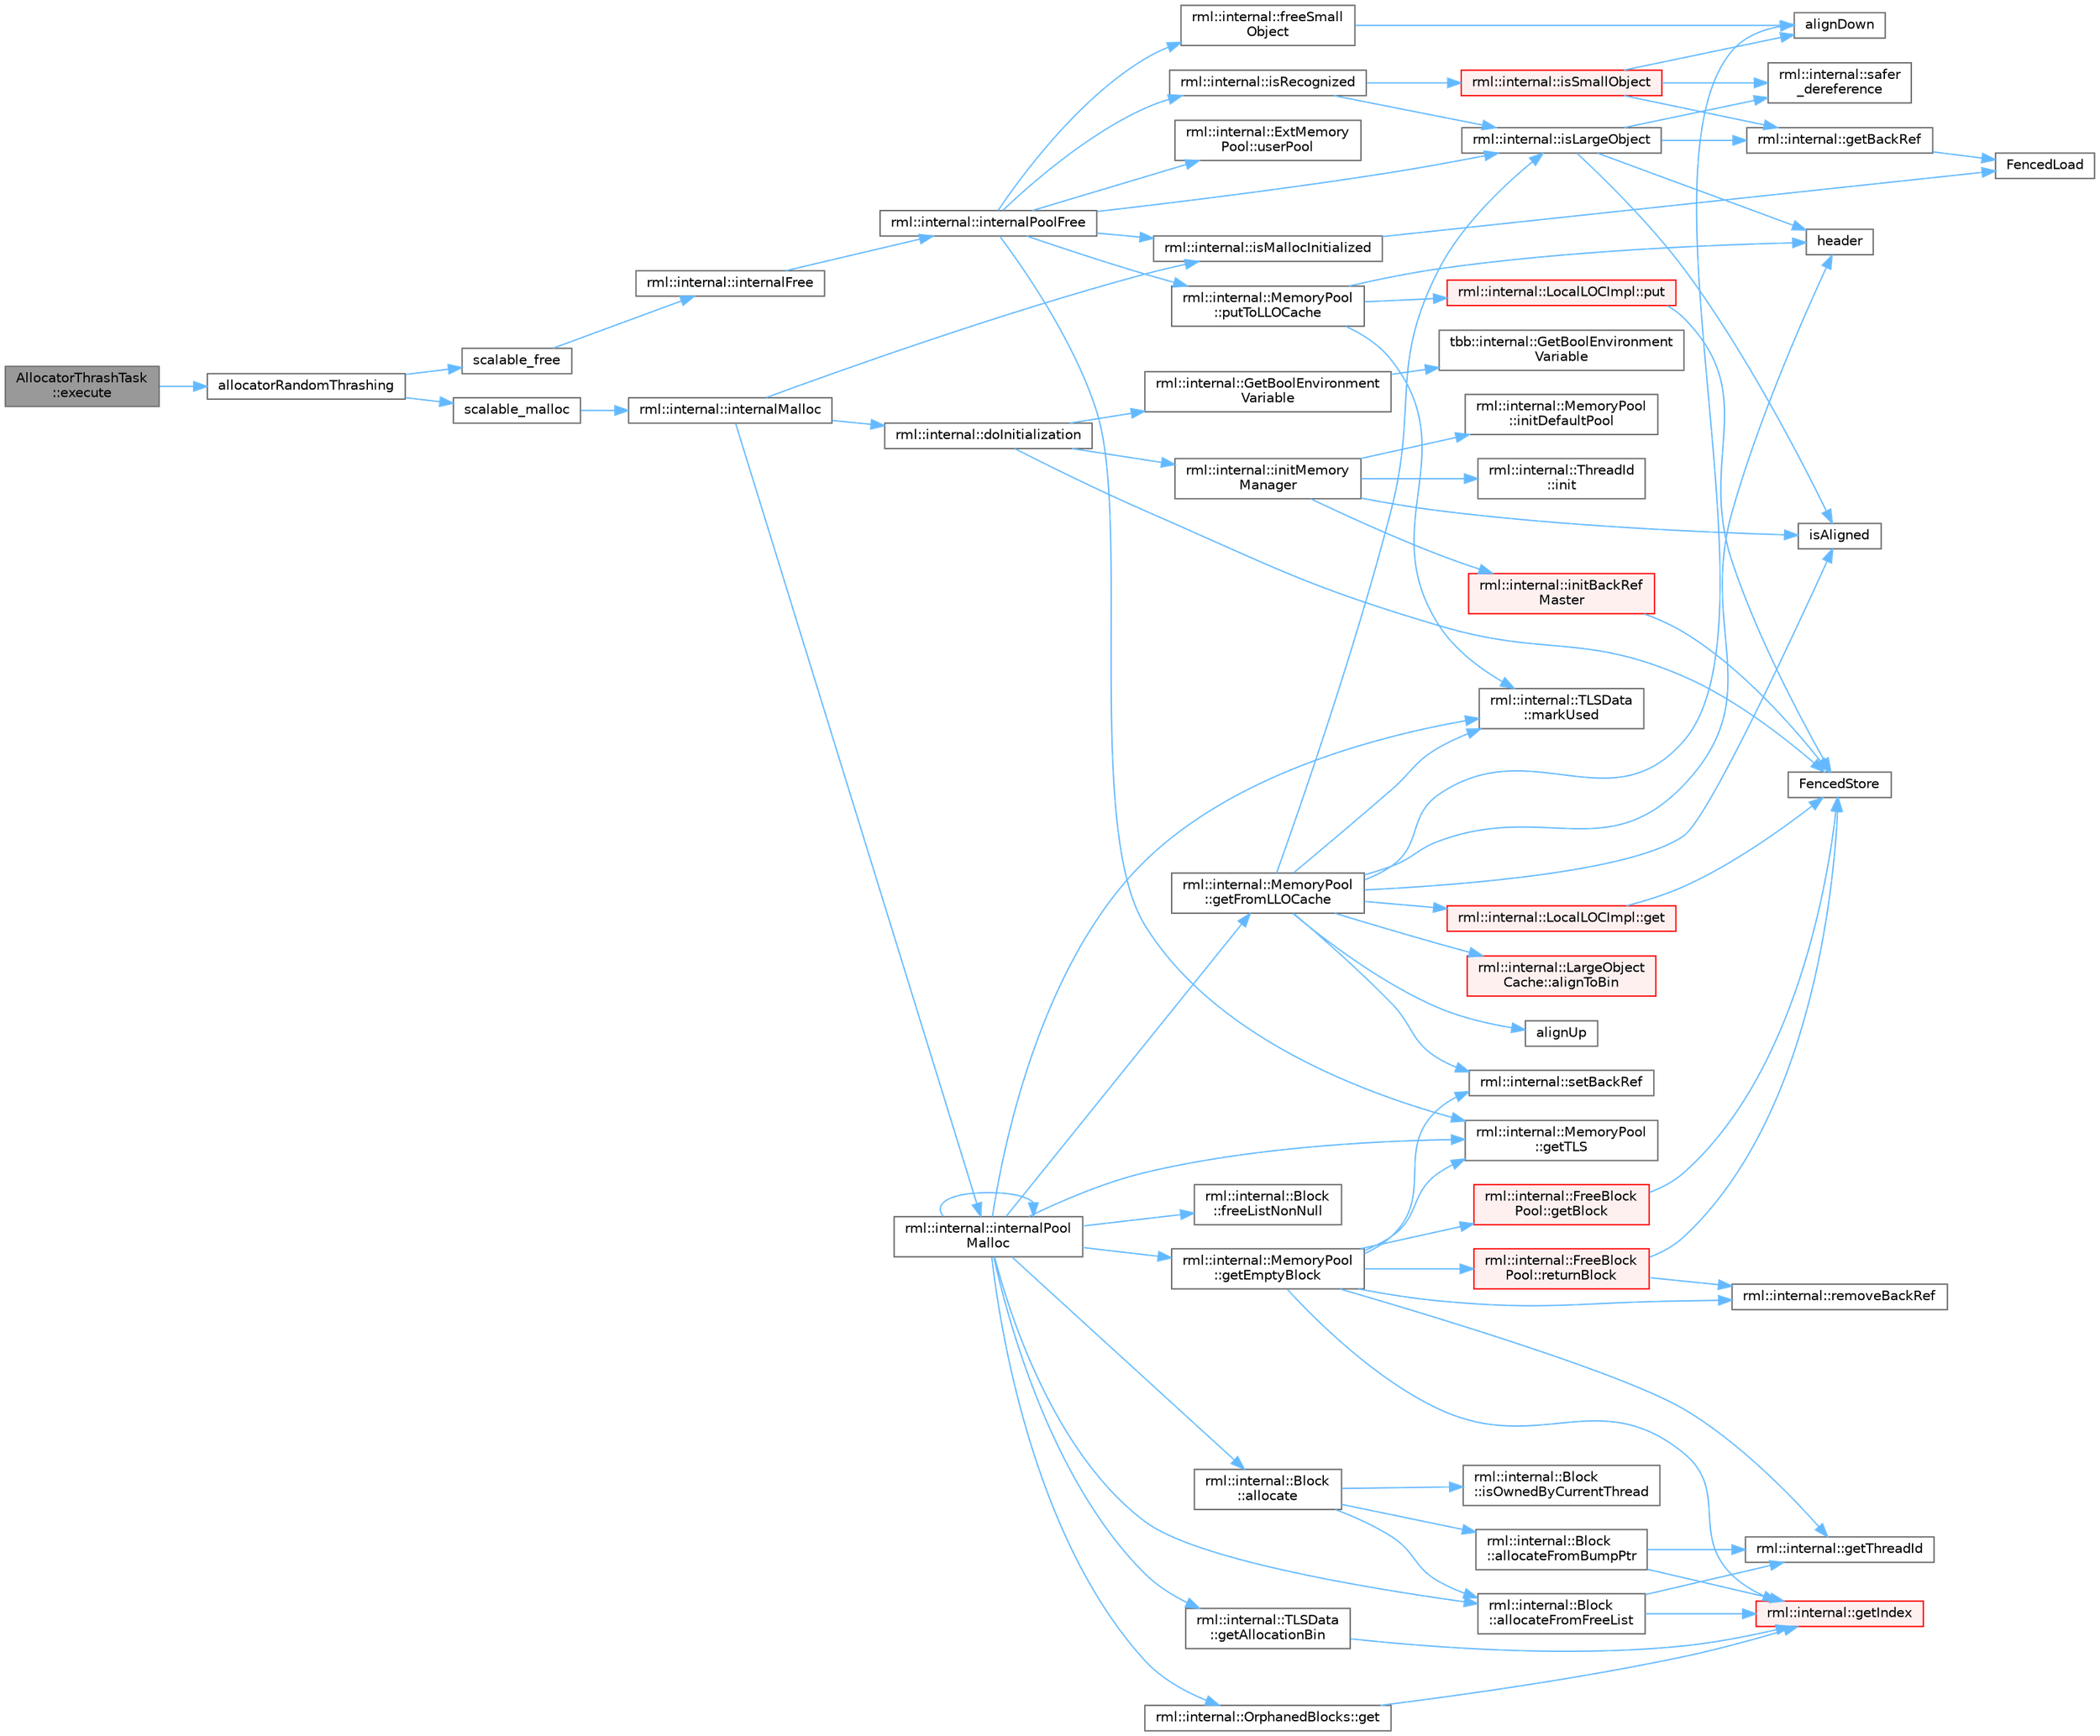 digraph "AllocatorThrashTask::execute"
{
 // LATEX_PDF_SIZE
  bgcolor="transparent";
  edge [fontname=Helvetica,fontsize=10,labelfontname=Helvetica,labelfontsize=10];
  node [fontname=Helvetica,fontsize=10,shape=box,height=0.2,width=0.4];
  rankdir="LR";
  Node1 [id="Node000001",label="AllocatorThrashTask\l::execute",height=0.2,width=0.4,color="gray40", fillcolor="grey60", style="filled", fontcolor="black",tooltip=" "];
  Node1 -> Node2 [id="edge81_Node000001_Node000002",color="steelblue1",style="solid",tooltip=" "];
  Node2 [id="Node000002",label="allocatorRandomThrashing",height=0.2,width=0.4,color="grey40", fillcolor="white", style="filled",URL="$test__malloc__shutdown__hang_8cpp.html#a8d71bd319d3fcceea3c1deacdf7691e3",tooltip=" "];
  Node2 -> Node3 [id="edge82_Node000002_Node000003",color="steelblue1",style="solid",tooltip=" "];
  Node3 [id="Node000003",label="scalable_free",height=0.2,width=0.4,color="grey40", fillcolor="white", style="filled",URL="$group__memory__allocation.html#ga2ad3952b8c4dd7d293e02ae18fc37b84",tooltip=" "];
  Node3 -> Node4 [id="edge83_Node000003_Node000004",color="steelblue1",style="solid",tooltip=" "];
  Node4 [id="Node000004",label="rml::internal::internalFree",height=0.2,width=0.4,color="grey40", fillcolor="white", style="filled",URL="$namespacerml_1_1internal.html#a91eeaa067e3fdf5618b5a65b8b368231",tooltip=" "];
  Node4 -> Node5 [id="edge84_Node000004_Node000005",color="steelblue1",style="solid",tooltip=" "];
  Node5 [id="Node000005",label="rml::internal::internalPoolFree",height=0.2,width=0.4,color="grey40", fillcolor="white", style="filled",URL="$namespacerml_1_1internal.html#a8bff2023b8463f38317c75980f21e0db",tooltip=" "];
  Node5 -> Node6 [id="edge85_Node000005_Node000006",color="steelblue1",style="solid",tooltip=" "];
  Node6 [id="Node000006",label="rml::internal::freeSmall\lObject",height=0.2,width=0.4,color="grey40", fillcolor="white", style="filled",URL="$namespacerml_1_1internal.html#adeac248637575859a6e8f733ba15060e",tooltip=" "];
  Node6 -> Node7 [id="edge86_Node000006_Node000007",color="steelblue1",style="solid",tooltip=" "];
  Node7 [id="Node000007",label="alignDown",height=0.2,width=0.4,color="grey40", fillcolor="white", style="filled",URL="$shared__utils_8h.html#ab3918cd2395835f90b78b96d4e1e2390",tooltip=" "];
  Node5 -> Node8 [id="edge87_Node000005_Node000008",color="steelblue1",style="solid",tooltip=" "];
  Node8 [id="Node000008",label="rml::internal::MemoryPool\l::getTLS",height=0.2,width=0.4,color="grey40", fillcolor="white", style="filled",URL="$classrml_1_1internal_1_1_memory_pool.html#acdf684e1b29c9d00886d97b909798488",tooltip=" "];
  Node5 -> Node9 [id="edge88_Node000005_Node000009",color="steelblue1",style="solid",tooltip=" "];
  Node9 [id="Node000009",label="rml::internal::isLargeObject",height=0.2,width=0.4,color="grey40", fillcolor="white", style="filled",URL="$namespacerml_1_1internal.html#a730f387568a0a522e003dca4246eb393",tooltip=" "];
  Node9 -> Node10 [id="edge89_Node000009_Node000010",color="steelblue1",style="solid",tooltip=" "];
  Node10 [id="Node000010",label="rml::internal::getBackRef",height=0.2,width=0.4,color="grey40", fillcolor="white", style="filled",URL="$namespacerml_1_1internal.html#a674d3a46d675ee1887142a9118f48927",tooltip=" "];
  Node10 -> Node11 [id="edge90_Node000010_Node000011",color="steelblue1",style="solid",tooltip=" "];
  Node11 [id="Node000011",label="FencedLoad",height=0.2,width=0.4,color="grey40", fillcolor="white", style="filled",URL="$_synchronize_8h.html#a0792980ea26344eaf2fc0a4112b5d848",tooltip=" "];
  Node9 -> Node12 [id="edge91_Node000009_Node000012",color="steelblue1",style="solid",tooltip=" "];
  Node12 [id="Node000012",label="header",height=0.2,width=0.4,color="grey40", fillcolor="white", style="filled",URL="$cblat1_8f.html#a410931b600854e6dd3e253731606117e",tooltip=" "];
  Node9 -> Node13 [id="edge92_Node000009_Node000013",color="steelblue1",style="solid",tooltip=" "];
  Node13 [id="Node000013",label="isAligned",height=0.2,width=0.4,color="grey40", fillcolor="white", style="filled",URL="$_customize_8h.html#a717f2c2c0501922cd654a5ebf49b287e",tooltip=" "];
  Node9 -> Node14 [id="edge93_Node000009_Node000014",color="steelblue1",style="solid",tooltip=" "];
  Node14 [id="Node000014",label="rml::internal::safer\l_dereference",height=0.2,width=0.4,color="grey40", fillcolor="white", style="filled",URL="$namespacerml_1_1internal.html#ad1ffc431b9c2d1e7109a72599d761792",tooltip=" "];
  Node5 -> Node15 [id="edge94_Node000005_Node000015",color="steelblue1",style="solid",tooltip=" "];
  Node15 [id="Node000015",label="rml::internal::isMallocInitialized",height=0.2,width=0.4,color="grey40", fillcolor="white", style="filled",URL="$namespacerml_1_1internal.html#a61c4d632ea815cbeea8ed0ee72e06ac7",tooltip=" "];
  Node15 -> Node11 [id="edge95_Node000015_Node000011",color="steelblue1",style="solid",tooltip=" "];
  Node5 -> Node16 [id="edge96_Node000005_Node000016",color="steelblue1",style="solid",tooltip=" "];
  Node16 [id="Node000016",label="rml::internal::isRecognized",height=0.2,width=0.4,color="grey40", fillcolor="white", style="filled",URL="$namespacerml_1_1internal.html#abe52e5f71a9571929c11e06738d0864f",tooltip=" "];
  Node16 -> Node9 [id="edge97_Node000016_Node000009",color="steelblue1",style="solid",tooltip=" "];
  Node16 -> Node17 [id="edge98_Node000016_Node000017",color="steelblue1",style="solid",tooltip=" "];
  Node17 [id="Node000017",label="rml::internal::isSmallObject",height=0.2,width=0.4,color="red", fillcolor="#FFF0F0", style="filled",URL="$namespacerml_1_1internal.html#a44371ad68e0e7931776e8e128764ae79",tooltip=" "];
  Node17 -> Node7 [id="edge99_Node000017_Node000007",color="steelblue1",style="solid",tooltip=" "];
  Node17 -> Node10 [id="edge100_Node000017_Node000010",color="steelblue1",style="solid",tooltip=" "];
  Node17 -> Node14 [id="edge101_Node000017_Node000014",color="steelblue1",style="solid",tooltip=" "];
  Node5 -> Node24 [id="edge102_Node000005_Node000024",color="steelblue1",style="solid",tooltip=" "];
  Node24 [id="Node000024",label="rml::internal::MemoryPool\l::putToLLOCache",height=0.2,width=0.4,color="grey40", fillcolor="white", style="filled",URL="$classrml_1_1internal_1_1_memory_pool.html#aedf33ac6b570a3847f86ad528de00149",tooltip=" "];
  Node24 -> Node12 [id="edge103_Node000024_Node000012",color="steelblue1",style="solid",tooltip=" "];
  Node24 -> Node25 [id="edge104_Node000024_Node000025",color="steelblue1",style="solid",tooltip=" "];
  Node25 [id="Node000025",label="rml::internal::TLSData\l::markUsed",height=0.2,width=0.4,color="grey40", fillcolor="white", style="filled",URL="$classrml_1_1internal_1_1_t_l_s_data.html#afabda6a63ddb1942d1d5a7a06f41e2ae",tooltip=" "];
  Node24 -> Node26 [id="edge105_Node000024_Node000026",color="steelblue1",style="solid",tooltip=" "];
  Node26 [id="Node000026",label="rml::internal::LocalLOCImpl::put",height=0.2,width=0.4,color="red", fillcolor="#FFF0F0", style="filled",URL="$classrml_1_1internal_1_1_local_l_o_c_impl.html#a40f0e9cea1a99d95d786f52e2dc8add9",tooltip=" "];
  Node26 -> Node28 [id="edge106_Node000026_Node000028",color="steelblue1",style="solid",tooltip=" "];
  Node28 [id="Node000028",label="FencedStore",height=0.2,width=0.4,color="grey40", fillcolor="white", style="filled",URL="$_synchronize_8h.html#a19886ee3899c0a2435ea9840116ea325",tooltip=" "];
  Node5 -> Node30 [id="edge107_Node000005_Node000030",color="steelblue1",style="solid",tooltip=" "];
  Node30 [id="Node000030",label="rml::internal::ExtMemory\lPool::userPool",height=0.2,width=0.4,color="grey40", fillcolor="white", style="filled",URL="$structrml_1_1internal_1_1_ext_memory_pool.html#a6f02801fa5ba692cf62457c0a80079cc",tooltip=" "];
  Node2 -> Node31 [id="edge108_Node000002_Node000031",color="steelblue1",style="solid",tooltip=" "];
  Node31 [id="Node000031",label="scalable_malloc",height=0.2,width=0.4,color="grey40", fillcolor="white", style="filled",URL="$group__memory__allocation.html#ga2fcb23ca500304f69173dd13ad7e1389",tooltip=" "];
  Node31 -> Node32 [id="edge109_Node000031_Node000032",color="steelblue1",style="solid",tooltip=" "];
  Node32 [id="Node000032",label="rml::internal::internalMalloc",height=0.2,width=0.4,color="grey40", fillcolor="white", style="filled",URL="$namespacerml_1_1internal.html#a19b0fbc5aaa4b08cc412bb5777b01f89",tooltip=" "];
  Node32 -> Node33 [id="edge110_Node000032_Node000033",color="steelblue1",style="solid",tooltip=" "];
  Node33 [id="Node000033",label="rml::internal::doInitialization",height=0.2,width=0.4,color="grey40", fillcolor="white", style="filled",URL="$namespacerml_1_1internal.html#aad59cc02d849210b00c8587544e44e20",tooltip="Ensures that initMemoryManager() is called once and only once."];
  Node33 -> Node28 [id="edge111_Node000033_Node000028",color="steelblue1",style="solid",tooltip=" "];
  Node33 -> Node34 [id="edge112_Node000033_Node000034",color="steelblue1",style="solid",tooltip=" "];
  Node34 [id="Node000034",label="rml::internal::GetBoolEnvironment\lVariable",height=0.2,width=0.4,color="grey40", fillcolor="white", style="filled",URL="$namespacerml_1_1internal.html#acbf202195ce55902f2237ab9e8de3be5",tooltip=" "];
  Node34 -> Node35 [id="edge113_Node000034_Node000035",color="steelblue1",style="solid",tooltip=" "];
  Node35 [id="Node000035",label="tbb::internal::GetBoolEnvironment\lVariable",height=0.2,width=0.4,color="grey40", fillcolor="white", style="filled",URL="$namespacetbb_1_1internal.html#a97d6c00654cc85d4c072f1a082c8c28a",tooltip=" "];
  Node33 -> Node36 [id="edge114_Node000033_Node000036",color="steelblue1",style="solid",tooltip=" "];
  Node36 [id="Node000036",label="rml::internal::initMemory\lManager",height=0.2,width=0.4,color="grey40", fillcolor="white", style="filled",URL="$namespacerml_1_1internal.html#ab24be00d5e9e602105742c4b1c7903a4",tooltip=" "];
  Node36 -> Node37 [id="edge115_Node000036_Node000037",color="steelblue1",style="solid",tooltip=" "];
  Node37 [id="Node000037",label="rml::internal::ThreadId\l::init",height=0.2,width=0.4,color="grey40", fillcolor="white", style="filled",URL="$classrml_1_1internal_1_1_thread_id.html#a58d4cb2156367a2fc468f6daf5cbded2",tooltip=" "];
  Node36 -> Node38 [id="edge116_Node000036_Node000038",color="steelblue1",style="solid",tooltip=" "];
  Node38 [id="Node000038",label="rml::internal::initBackRef\lMaster",height=0.2,width=0.4,color="red", fillcolor="#FFF0F0", style="filled",URL="$namespacerml_1_1internal.html#a35c262cb0badff1e3b2a9df6357a344a",tooltip=" "];
  Node38 -> Node28 [id="edge117_Node000038_Node000028",color="steelblue1",style="solid",tooltip=" "];
  Node36 -> Node85 [id="edge118_Node000036_Node000085",color="steelblue1",style="solid",tooltip=" "];
  Node85 [id="Node000085",label="rml::internal::MemoryPool\l::initDefaultPool",height=0.2,width=0.4,color="grey40", fillcolor="white", style="filled",URL="$classrml_1_1internal_1_1_memory_pool.html#add7381e97285946d931d763e07dee7e5",tooltip=" "];
  Node36 -> Node13 [id="edge119_Node000036_Node000013",color="steelblue1",style="solid",tooltip=" "];
  Node32 -> Node86 [id="edge120_Node000032_Node000086",color="steelblue1",style="solid",tooltip=" "];
  Node86 [id="Node000086",label="rml::internal::internalPool\lMalloc",height=0.2,width=0.4,color="grey40", fillcolor="white", style="filled",URL="$namespacerml_1_1internal.html#a341c0310d4c1374c96acc18cd37eba26",tooltip=" "];
  Node86 -> Node87 [id="edge121_Node000086_Node000087",color="steelblue1",style="solid",tooltip=" "];
  Node87 [id="Node000087",label="rml::internal::Block\l::allocate",height=0.2,width=0.4,color="grey40", fillcolor="white", style="filled",URL="$classrml_1_1internal_1_1_block.html#ab304c726e184fcd2cad31e30306e07ab",tooltip=" "];
  Node87 -> Node88 [id="edge122_Node000087_Node000088",color="steelblue1",style="solid",tooltip=" "];
  Node88 [id="Node000088",label="rml::internal::Block\l::allocateFromBumpPtr",height=0.2,width=0.4,color="grey40", fillcolor="white", style="filled",URL="$classrml_1_1internal_1_1_block.html#a15badeb7c104a8f860a7375ed648a43e",tooltip=" "];
  Node88 -> Node89 [id="edge123_Node000088_Node000089",color="steelblue1",style="solid",tooltip=" "];
  Node89 [id="Node000089",label="rml::internal::getIndex",height=0.2,width=0.4,color="red", fillcolor="#FFF0F0", style="filled",URL="$namespacerml_1_1internal.html#a70dcd761b867baccb7ffdb087e52e215",tooltip=" "];
  Node88 -> Node93 [id="edge124_Node000088_Node000093",color="steelblue1",style="solid",tooltip=" "];
  Node93 [id="Node000093",label="rml::internal::getThreadId",height=0.2,width=0.4,color="grey40", fillcolor="white", style="filled",URL="$namespacerml_1_1internal.html#a2877b2db91c23b8b7eb1d37891c40b2b",tooltip=" "];
  Node87 -> Node94 [id="edge125_Node000087_Node000094",color="steelblue1",style="solid",tooltip=" "];
  Node94 [id="Node000094",label="rml::internal::Block\l::allocateFromFreeList",height=0.2,width=0.4,color="grey40", fillcolor="white", style="filled",URL="$classrml_1_1internal_1_1_block.html#a49c5382153edd22b031869f0a822f9f2",tooltip=" "];
  Node94 -> Node89 [id="edge126_Node000094_Node000089",color="steelblue1",style="solid",tooltip=" "];
  Node94 -> Node93 [id="edge127_Node000094_Node000093",color="steelblue1",style="solid",tooltip=" "];
  Node87 -> Node95 [id="edge128_Node000087_Node000095",color="steelblue1",style="solid",tooltip=" "];
  Node95 [id="Node000095",label="rml::internal::Block\l::isOwnedByCurrentThread",height=0.2,width=0.4,color="grey40", fillcolor="white", style="filled",URL="$classrml_1_1internal_1_1_block.html#a764948ac32e7d5689a755e4af99308e2",tooltip=" "];
  Node86 -> Node94 [id="edge129_Node000086_Node000094",color="steelblue1",style="solid",tooltip=" "];
  Node86 -> Node96 [id="edge130_Node000086_Node000096",color="steelblue1",style="solid",tooltip=" "];
  Node96 [id="Node000096",label="rml::internal::Block\l::freeListNonNull",height=0.2,width=0.4,color="grey40", fillcolor="white", style="filled",URL="$classrml_1_1internal_1_1_block.html#a624decb3bf1a4f7ab0b66e3ae0fb1324",tooltip=" "];
  Node86 -> Node97 [id="edge131_Node000086_Node000097",color="steelblue1",style="solid",tooltip=" "];
  Node97 [id="Node000097",label="rml::internal::OrphanedBlocks::get",height=0.2,width=0.4,color="grey40", fillcolor="white", style="filled",URL="$classrml_1_1internal_1_1_orphaned_blocks.html#a3ed9f9cf98cd6c788195e57408c5ed26",tooltip=" "];
  Node97 -> Node89 [id="edge132_Node000097_Node000089",color="steelblue1",style="solid",tooltip=" "];
  Node86 -> Node98 [id="edge133_Node000086_Node000098",color="steelblue1",style="solid",tooltip=" "];
  Node98 [id="Node000098",label="rml::internal::TLSData\l::getAllocationBin",height=0.2,width=0.4,color="grey40", fillcolor="white", style="filled",URL="$classrml_1_1internal_1_1_t_l_s_data.html#a26c607a6304c0fa325c6604cf7c767ea",tooltip=" "];
  Node98 -> Node89 [id="edge134_Node000098_Node000089",color="steelblue1",style="solid",tooltip=" "];
  Node86 -> Node99 [id="edge135_Node000086_Node000099",color="steelblue1",style="solid",tooltip=" "];
  Node99 [id="Node000099",label="rml::internal::MemoryPool\l::getEmptyBlock",height=0.2,width=0.4,color="grey40", fillcolor="white", style="filled",URL="$classrml_1_1internal_1_1_memory_pool.html#a16261e62d2c6418981ade9a7ea23d5d0",tooltip=" "];
  Node99 -> Node100 [id="edge136_Node000099_Node000100",color="steelblue1",style="solid",tooltip=" "];
  Node100 [id="Node000100",label="rml::internal::FreeBlock\lPool::getBlock",height=0.2,width=0.4,color="red", fillcolor="#FFF0F0", style="filled",URL="$classrml_1_1internal_1_1_free_block_pool.html#a3d6745e31d1a809ce90273ba7a8f8ab7",tooltip=" "];
  Node100 -> Node28 [id="edge137_Node000100_Node000028",color="steelblue1",style="solid",tooltip=" "];
  Node99 -> Node89 [id="edge138_Node000099_Node000089",color="steelblue1",style="solid",tooltip=" "];
  Node99 -> Node93 [id="edge139_Node000099_Node000093",color="steelblue1",style="solid",tooltip=" "];
  Node99 -> Node8 [id="edge140_Node000099_Node000008",color="steelblue1",style="solid",tooltip=" "];
  Node99 -> Node101 [id="edge141_Node000099_Node000101",color="steelblue1",style="solid",tooltip=" "];
  Node101 [id="Node000101",label="rml::internal::removeBackRef",height=0.2,width=0.4,color="grey40", fillcolor="white", style="filled",URL="$namespacerml_1_1internal.html#ab8e65fb38698f5544e2b1fa3127bec85",tooltip=" "];
  Node99 -> Node102 [id="edge142_Node000099_Node000102",color="steelblue1",style="solid",tooltip=" "];
  Node102 [id="Node000102",label="rml::internal::FreeBlock\lPool::returnBlock",height=0.2,width=0.4,color="red", fillcolor="#FFF0F0", style="filled",URL="$classrml_1_1internal_1_1_free_block_pool.html#a98adf682213916f2d39812b170938b4a",tooltip=" "];
  Node102 -> Node28 [id="edge143_Node000102_Node000028",color="steelblue1",style="solid",tooltip=" "];
  Node102 -> Node101 [id="edge144_Node000102_Node000101",color="steelblue1",style="solid",tooltip=" "];
  Node99 -> Node103 [id="edge145_Node000099_Node000103",color="steelblue1",style="solid",tooltip=" "];
  Node103 [id="Node000103",label="rml::internal::setBackRef",height=0.2,width=0.4,color="grey40", fillcolor="white", style="filled",URL="$namespacerml_1_1internal.html#aa5ddbf0f60817126c51b54ca648caf34",tooltip=" "];
  Node86 -> Node104 [id="edge146_Node000086_Node000104",color="steelblue1",style="solid",tooltip=" "];
  Node104 [id="Node000104",label="rml::internal::MemoryPool\l::getFromLLOCache",height=0.2,width=0.4,color="grey40", fillcolor="white", style="filled",URL="$classrml_1_1internal_1_1_memory_pool.html#af1f6175add16b2b950447b8b4c6bf491",tooltip=" "];
  Node104 -> Node7 [id="edge147_Node000104_Node000007",color="steelblue1",style="solid",tooltip=" "];
  Node104 -> Node105 [id="edge148_Node000104_Node000105",color="steelblue1",style="solid",tooltip=" "];
  Node105 [id="Node000105",label="rml::internal::LargeObject\lCache::alignToBin",height=0.2,width=0.4,color="red", fillcolor="#FFF0F0", style="filled",URL="$classrml_1_1internal_1_1_large_object_cache.html#a60b70cf5fd394c20459885fa6f093cb2",tooltip=" "];
  Node104 -> Node50 [id="edge149_Node000104_Node000050",color="steelblue1",style="solid",tooltip=" "];
  Node50 [id="Node000050",label="alignUp",height=0.2,width=0.4,color="grey40", fillcolor="white", style="filled",URL="$shared__utils_8h.html#abf7a0e928f58ffeeefa291f674c30d69",tooltip=" "];
  Node104 -> Node107 [id="edge150_Node000104_Node000107",color="steelblue1",style="solid",tooltip=" "];
  Node107 [id="Node000107",label="rml::internal::LocalLOCImpl::get",height=0.2,width=0.4,color="red", fillcolor="#FFF0F0", style="filled",URL="$classrml_1_1internal_1_1_local_l_o_c_impl.html#af40a0514dcc47ac4ceccfea084adb199",tooltip=" "];
  Node107 -> Node28 [id="edge151_Node000107_Node000028",color="steelblue1",style="solid",tooltip=" "];
  Node104 -> Node12 [id="edge152_Node000104_Node000012",color="steelblue1",style="solid",tooltip=" "];
  Node104 -> Node13 [id="edge153_Node000104_Node000013",color="steelblue1",style="solid",tooltip=" "];
  Node104 -> Node9 [id="edge154_Node000104_Node000009",color="steelblue1",style="solid",tooltip=" "];
  Node104 -> Node25 [id="edge155_Node000104_Node000025",color="steelblue1",style="solid",tooltip=" "];
  Node104 -> Node103 [id="edge156_Node000104_Node000103",color="steelblue1",style="solid",tooltip=" "];
  Node86 -> Node8 [id="edge157_Node000086_Node000008",color="steelblue1",style="solid",tooltip=" "];
  Node86 -> Node86 [id="edge158_Node000086_Node000086",color="steelblue1",style="solid",tooltip=" "];
  Node86 -> Node25 [id="edge159_Node000086_Node000025",color="steelblue1",style="solid",tooltip=" "];
  Node32 -> Node15 [id="edge160_Node000032_Node000015",color="steelblue1",style="solid",tooltip=" "];
}
